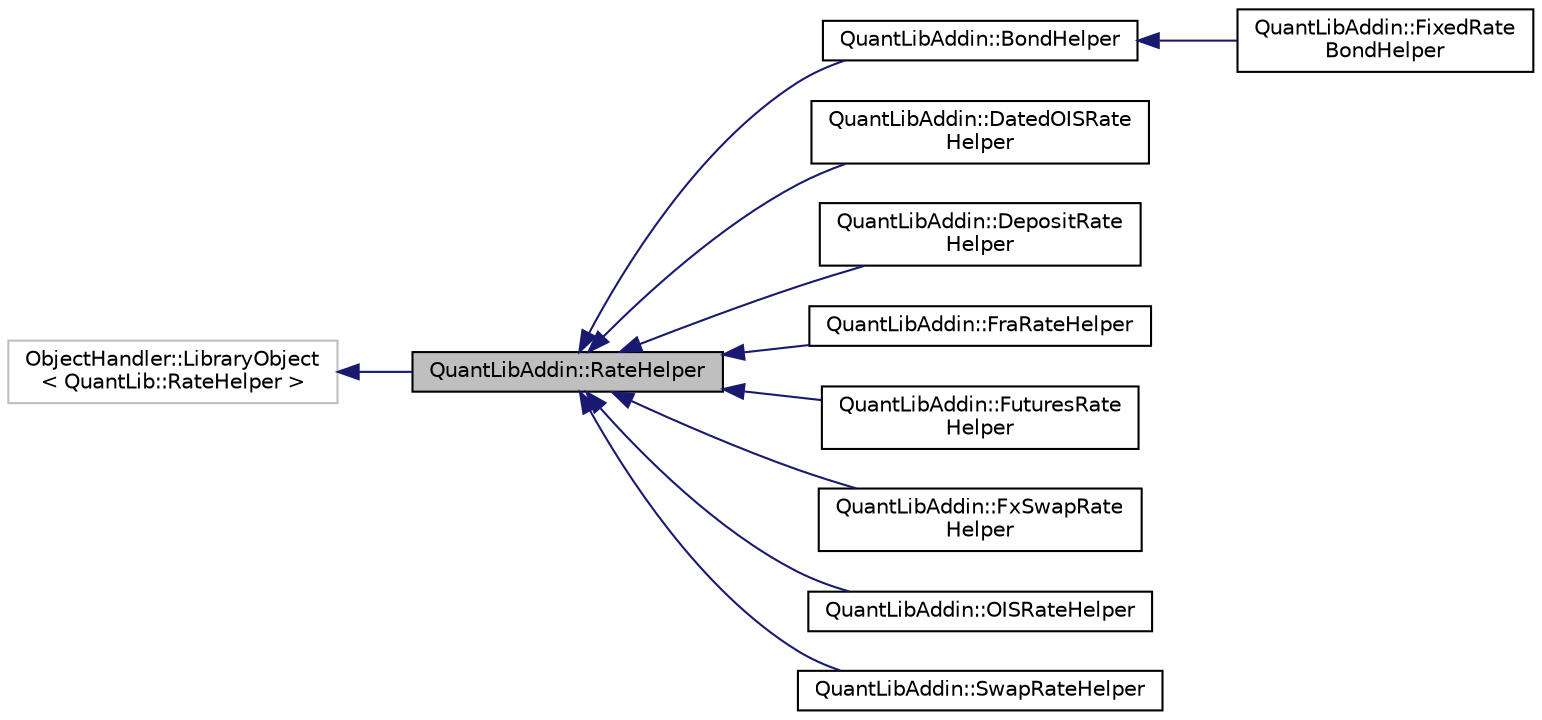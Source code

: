 digraph "QuantLibAddin::RateHelper"
{
  edge [fontname="Helvetica",fontsize="10",labelfontname="Helvetica",labelfontsize="10"];
  node [fontname="Helvetica",fontsize="10",shape=record];
  rankdir="LR";
  Node0 [label="QuantLibAddin::RateHelper",height=0.2,width=0.4,color="black", fillcolor="grey75", style="filled", fontcolor="black"];
  Node1 -> Node0 [dir="back",color="midnightblue",fontsize="10",style="solid",fontname="Helvetica"];
  Node1 [label="ObjectHandler::LibraryObject\l\< QuantLib::RateHelper \>",height=0.2,width=0.4,color="grey75", fillcolor="white", style="filled"];
  Node0 -> Node2 [dir="back",color="midnightblue",fontsize="10",style="solid",fontname="Helvetica"];
  Node2 [label="QuantLibAddin::BondHelper",height=0.2,width=0.4,color="black", fillcolor="white", style="filled",URL="$class_quant_lib_addin_1_1_bond_helper.html"];
  Node2 -> Node3 [dir="back",color="midnightblue",fontsize="10",style="solid",fontname="Helvetica"];
  Node3 [label="QuantLibAddin::FixedRate\lBondHelper",height=0.2,width=0.4,color="black", fillcolor="white", style="filled",URL="$class_quant_lib_addin_1_1_fixed_rate_bond_helper.html"];
  Node0 -> Node4 [dir="back",color="midnightblue",fontsize="10",style="solid",fontname="Helvetica"];
  Node4 [label="QuantLibAddin::DatedOISRate\lHelper",height=0.2,width=0.4,color="black", fillcolor="white", style="filled",URL="$class_quant_lib_addin_1_1_dated_o_i_s_rate_helper.html"];
  Node0 -> Node5 [dir="back",color="midnightblue",fontsize="10",style="solid",fontname="Helvetica"];
  Node5 [label="QuantLibAddin::DepositRate\lHelper",height=0.2,width=0.4,color="black", fillcolor="white", style="filled",URL="$class_quant_lib_addin_1_1_deposit_rate_helper.html"];
  Node0 -> Node6 [dir="back",color="midnightblue",fontsize="10",style="solid",fontname="Helvetica"];
  Node6 [label="QuantLibAddin::FraRateHelper",height=0.2,width=0.4,color="black", fillcolor="white", style="filled",URL="$class_quant_lib_addin_1_1_fra_rate_helper.html"];
  Node0 -> Node7 [dir="back",color="midnightblue",fontsize="10",style="solid",fontname="Helvetica"];
  Node7 [label="QuantLibAddin::FuturesRate\lHelper",height=0.2,width=0.4,color="black", fillcolor="white", style="filled",URL="$class_quant_lib_addin_1_1_futures_rate_helper.html"];
  Node0 -> Node8 [dir="back",color="midnightblue",fontsize="10",style="solid",fontname="Helvetica"];
  Node8 [label="QuantLibAddin::FxSwapRate\lHelper",height=0.2,width=0.4,color="black", fillcolor="white", style="filled",URL="$class_quant_lib_addin_1_1_fx_swap_rate_helper.html"];
  Node0 -> Node9 [dir="back",color="midnightblue",fontsize="10",style="solid",fontname="Helvetica"];
  Node9 [label="QuantLibAddin::OISRateHelper",height=0.2,width=0.4,color="black", fillcolor="white", style="filled",URL="$class_quant_lib_addin_1_1_o_i_s_rate_helper.html"];
  Node0 -> Node10 [dir="back",color="midnightblue",fontsize="10",style="solid",fontname="Helvetica"];
  Node10 [label="QuantLibAddin::SwapRateHelper",height=0.2,width=0.4,color="black", fillcolor="white", style="filled",URL="$class_quant_lib_addin_1_1_swap_rate_helper.html"];
}
